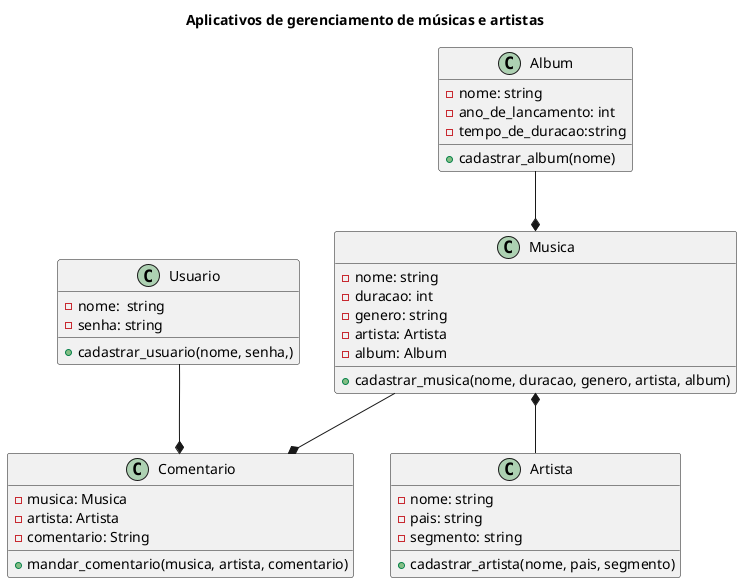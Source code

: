 @startuml
title Aplicativos de gerenciamento de músicas e artistas

class Usuario {
    - nome:  string
    - senha: string
    + cadastrar_usuario(nome, senha,)
}


class Musica{
    - nome: string
    - duracao: int
    - genero: string
    - artista: Artista
    - album: Album
    + cadastrar_musica(nome, duracao, genero, artista, album)
}

class Album{
    - nome: string
    - ano_de_lancamento: int
    - tempo_de_duracao:string
    + cadastrar_album(nome)
}

class Comentario{
- musica: Musica
- artista: Artista
- comentario: String
+ mandar_comentario(musica, artista, comentario)
}

class Artista{
- nome: string
- pais: string
- segmento: string
+ cadastrar_artista(nome, pais, segmento)
}
 
Musica *-- Artista
Album --* Musica
Musica --* Comentario
Usuario --* Comentario
@enduml